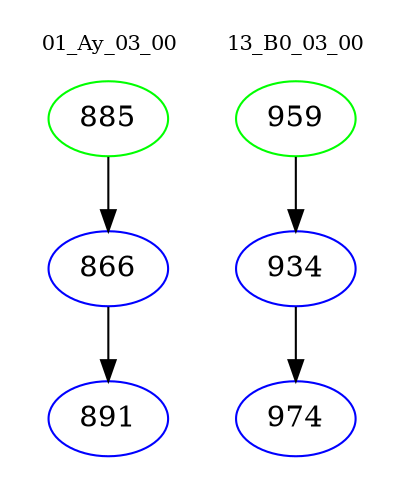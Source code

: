 digraph{
subgraph cluster_0 {
color = white
label = "01_Ay_03_00";
fontsize=10;
T0_885 [label="885", color="green"]
T0_885 -> T0_866 [color="black"]
T0_866 [label="866", color="blue"]
T0_866 -> T0_891 [color="black"]
T0_891 [label="891", color="blue"]
}
subgraph cluster_1 {
color = white
label = "13_B0_03_00";
fontsize=10;
T1_959 [label="959", color="green"]
T1_959 -> T1_934 [color="black"]
T1_934 [label="934", color="blue"]
T1_934 -> T1_974 [color="black"]
T1_974 [label="974", color="blue"]
}
}
